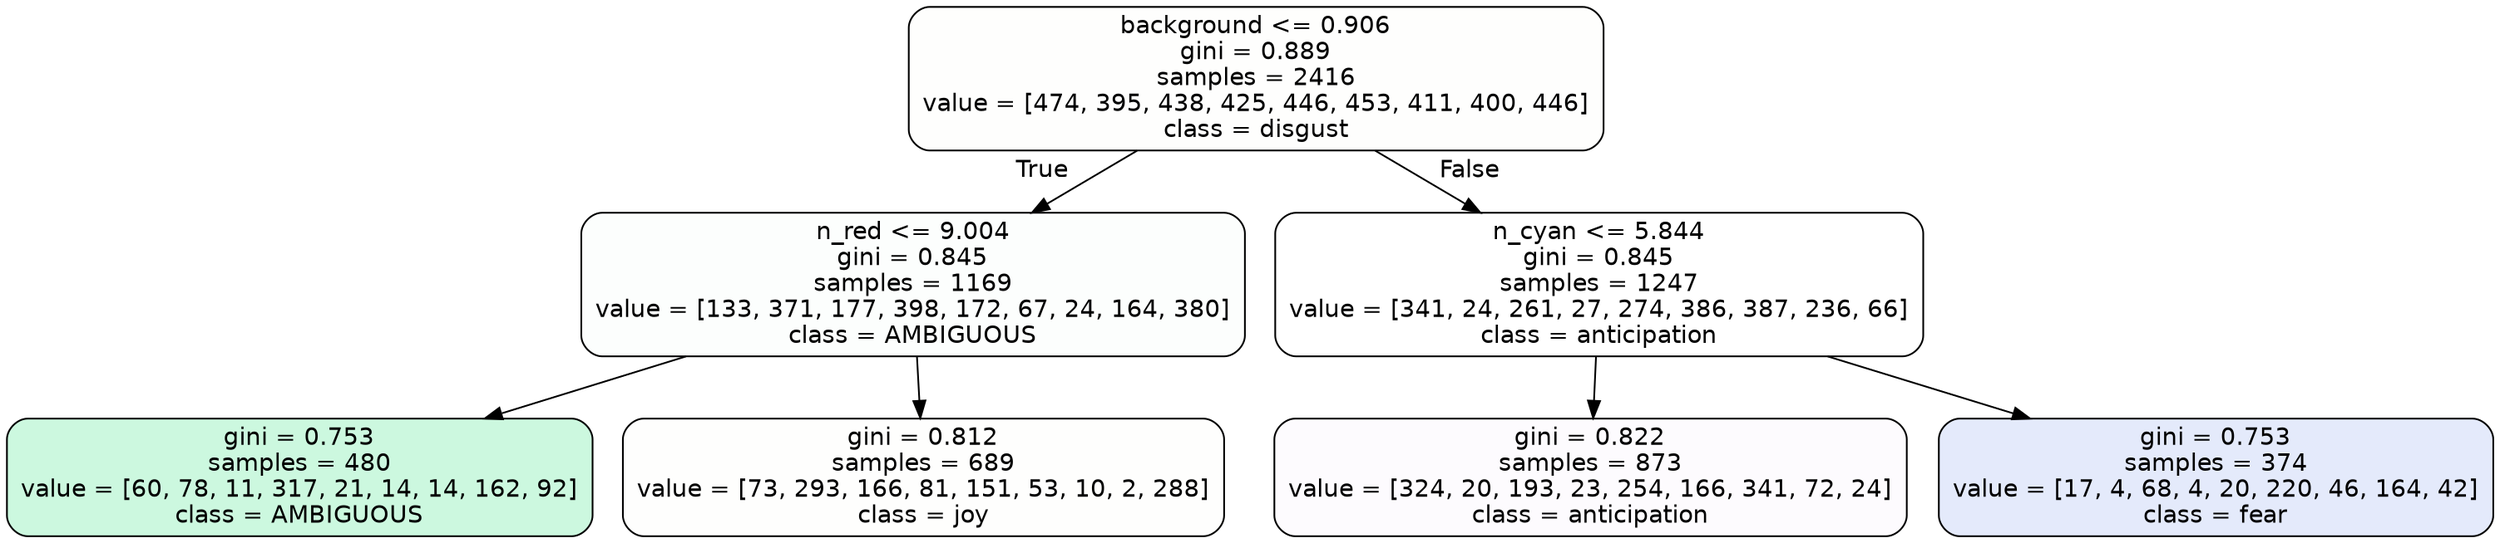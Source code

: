 digraph Tree {
node [shape=box, style="filled, rounded", color="black", fontname=helvetica] ;
edge [fontname=helvetica] ;
0 [label="background <= 0.906\ngini = 0.889\nsamples = 2416\nvalue = [474, 395, 438, 425, 446, 453, 411, 400, 446]\nclass = disgust", fillcolor="#e5813902"] ;
1 [label="n_red <= 9.004\ngini = 0.845\nsamples = 1169\nvalue = [133, 371, 177, 398, 172, 67, 24, 164, 380]\nclass = AMBIGUOUS", fillcolor="#39e58103"] ;
0 -> 1 [labeldistance=2.5, labelangle=45, headlabel="True"] ;
2 [label="gini = 0.753\nsamples = 480\nvalue = [60, 78, 11, 317, 21, 14, 14, 162, 92]\nclass = AMBIGUOUS", fillcolor="#39e58141"] ;
1 -> 2 ;
3 [label="gini = 0.812\nsamples = 689\nvalue = [73, 293, 166, 81, 151, 53, 10, 2, 288]\nclass = joy", fillcolor="#d7e53902"] ;
1 -> 3 ;
4 [label="n_cyan <= 5.844\ngini = 0.845\nsamples = 1247\nvalue = [341, 24, 261, 27, 274, 386, 387, 236, 66]\nclass = anticipation", fillcolor="#8139e500"] ;
0 -> 4 [labeldistance=2.5, labelangle=-45, headlabel="False"] ;
5 [label="gini = 0.822\nsamples = 873\nvalue = [324, 20, 193, 23, 254, 166, 341, 72, 24]\nclass = anticipation", fillcolor="#8139e504"] ;
4 -> 5 ;
6 [label="gini = 0.753\nsamples = 374\nvalue = [17, 4, 68, 4, 20, 220, 46, 164, 42]\nclass = fear", fillcolor="#3964e522"] ;
4 -> 6 ;
}